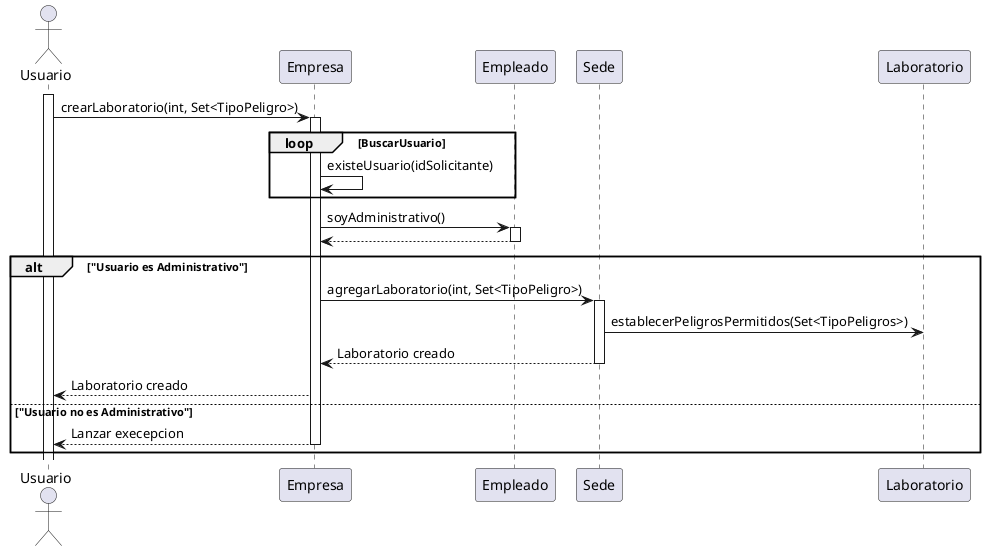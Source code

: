 @startuml
 Actor Usuario
    Activate Usuario
    Usuario -> Empresa: crearLaboratorio(int, Set<TipoPeligro>)

    loop BuscarUsuario
    Activate Empresa    
    Empresa -> Empresa: existeUsuario(idSolicitante)
    end BuscarUsuario

    Empresa -> Empleado: soyAdministrativo()
    Activate Empleado
    Empleado --> Empresa
    Deactivate Empleado

    alt "Usuario es Administrativo"
         Empresa -> Sede: agregarLaboratorio(int, Set<TipoPeligro>)
         Activate Sede
    
         Sede-> Laboratorio: establecerPeligrosPermitidos(Set<TipoPeligros>)
         Sede --> Empresa: Laboratorio creado
         Deactivate Sede
         Empresa --> Usuario: Laboratorio creado

    else "Usuario no es Administrativo"
         Empresa --> Usuario: Lanzar execepcion
         Deactivate Empresa         
    end


@enduml